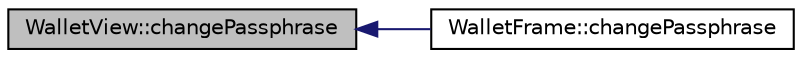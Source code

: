 digraph "WalletView::changePassphrase"
{
  edge [fontname="Helvetica",fontsize="10",labelfontname="Helvetica",labelfontsize="10"];
  node [fontname="Helvetica",fontsize="10",shape=record];
  rankdir="LR";
  Node16 [label="WalletView::changePassphrase",height=0.2,width=0.4,color="black", fillcolor="grey75", style="filled", fontcolor="black"];
  Node16 -> Node17 [dir="back",color="midnightblue",fontsize="10",style="solid",fontname="Helvetica"];
  Node17 [label="WalletFrame::changePassphrase",height=0.2,width=0.4,color="black", fillcolor="white", style="filled",URL="$class_wallet_frame.html#a0a4026a734acdc0f5fbd5f775c167443",tooltip="Change encrypted wallet passphrase. "];
}
